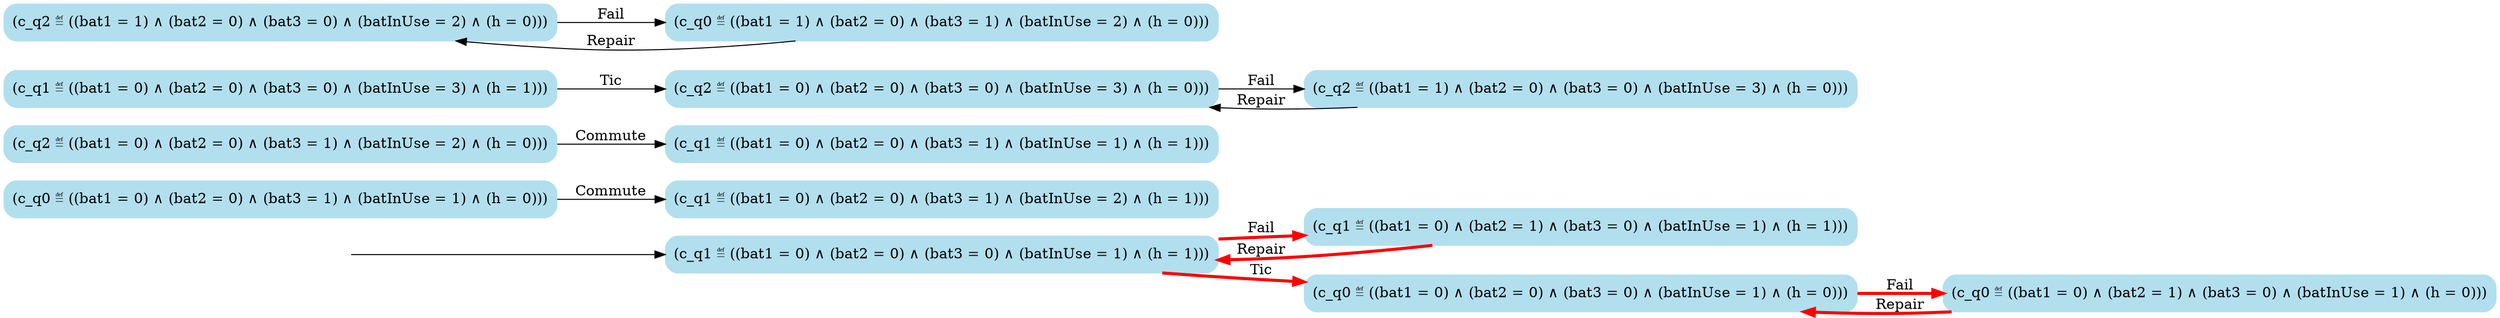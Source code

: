 digraph G {

	rankdir = LR;

	start_c_q1_4[style=invisible];

	node[shape=box, style="rounded, filled", color=lightblue2];

	c_q0_12[label="(c_q0 ≝ ((bat1 = 0) ∧ (bat2 = 0) ∧ (bat3 = 1) ∧ (batInUse = 1) ∧ (h = 0)))"];
	c_q1_13[label="(c_q1 ≝ ((bat1 = 0) ∧ (bat2 = 0) ∧ (bat3 = 1) ∧ (batInUse = 2) ∧ (h = 1)))"];
	c_q2_22[label="(c_q2 ≝ ((bat1 = 0) ∧ (bat2 = 0) ∧ (bat3 = 1) ∧ (batInUse = 2) ∧ (h = 0)))"];
	c_q1_6[label="(c_q1 ≝ ((bat1 = 0) ∧ (bat2 = 0) ∧ (bat3 = 0) ∧ (batInUse = 3) ∧ (h = 1)))"];
	c_q1_23[label="(c_q1 ≝ ((bat1 = 0) ∧ (bat2 = 0) ∧ (bat3 = 1) ∧ (batInUse = 1) ∧ (h = 1)))"];
	c_q1_2[label="(c_q1 ≝ ((bat1 = 0) ∧ (bat2 = 1) ∧ (bat3 = 0) ∧ (batInUse = 1) ∧ (h = 1)))"];
	c_q2_19[label="(c_q2 ≝ ((bat1 = 0) ∧ (bat2 = 0) ∧ (bat3 = 0) ∧ (batInUse = 3) ∧ (h = 0)))"];
	c_q0_10[label="(c_q0 ≝ ((bat1 = 0) ∧ (bat2 = 1) ∧ (bat3 = 0) ∧ (batInUse = 1) ∧ (h = 0)))"];
	c_q2_18[label="(c_q2 ≝ ((bat1 = 1) ∧ (bat2 = 0) ∧ (bat3 = 0) ∧ (batInUse = 3) ∧ (h = 0)))"];
	c_q2_20[label="(c_q2 ≝ ((bat1 = 1) ∧ (bat2 = 0) ∧ (bat3 = 0) ∧ (batInUse = 2) ∧ (h = 0)))"];
	c_q0_21[label="(c_q0 ≝ ((bat1 = 1) ∧ (bat2 = 0) ∧ (bat3 = 1) ∧ (batInUse = 2) ∧ (h = 0)))"];
	c_q0_11[label="(c_q0 ≝ ((bat1 = 0) ∧ (bat2 = 0) ∧ (bat3 = 0) ∧ (batInUse = 1) ∧ (h = 0)))"];
	c_q1_4[label="(c_q1 ≝ ((bat1 = 0) ∧ (bat2 = 0) ∧ (bat3 = 0) ∧ (batInUse = 1) ∧ (h = 1)))"];

	start_c_q1_4 -> c_q1_4;
	c_q1_4 -> c_q1_2[label="Fail", penwidth=3, color=red];
	c_q1_2 -> c_q1_4[label="Repair", penwidth=3, color=red];
	c_q1_4 -> c_q0_11[label="Tic", penwidth=3, color=red];
	c_q1_6 -> c_q2_19[label="Tic"];
	c_q0_11 -> c_q0_10[label="Fail", penwidth=3, color=red];
	c_q0_10 -> c_q0_11[label="Repair", penwidth=3, color=red];
	c_q0_12 -> c_q1_13[label="Commute"];
	c_q0_21 -> c_q2_20[label="Repair"];
	c_q2_19 -> c_q2_18[label="Fail"];
	c_q2_18 -> c_q2_19[label="Repair"];
	c_q2_20 -> c_q0_21[label="Fail"];
	c_q2_22 -> c_q1_23[label="Commute"];

}